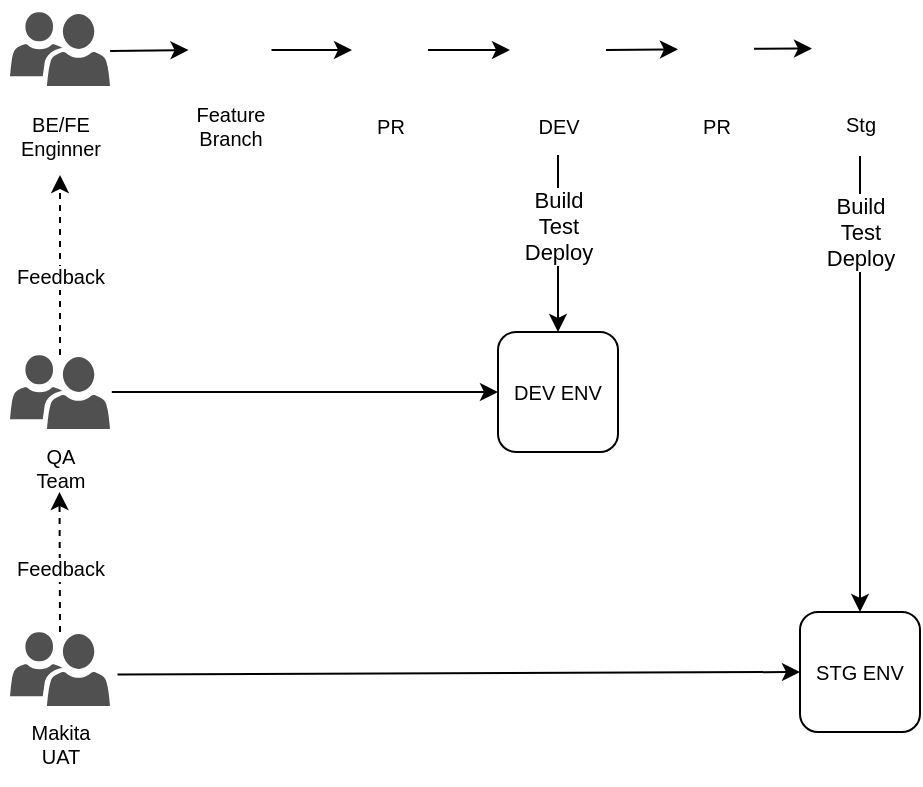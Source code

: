 <mxfile version="27.2.0">
  <diagram name="ページ1" id="Z2ty-pVkt-m8mSbLIuMP">
    <mxGraphModel dx="578" dy="288" grid="1" gridSize="10" guides="1" tooltips="1" connect="1" arrows="1" fold="1" page="1" pageScale="1" pageWidth="1654" pageHeight="1169" math="0" shadow="0">
      <root>
        <mxCell id="0" />
        <mxCell id="1" parent="0" />
        <mxCell id="begWAy1SFnhg3p4s2BHO-8" style="edgeStyle=none;shape=connector;rounded=0;orthogonalLoop=1;jettySize=auto;html=1;exitX=1.001;exitY=0.526;exitDx=0;exitDy=0;exitPerimeter=0;entryX=0;entryY=0.5;entryDx=0;entryDy=0;strokeColor=default;align=center;verticalAlign=middle;fontFamily=Helvetica;fontSize=11;fontColor=default;labelBackgroundColor=default;endArrow=classic;" parent="1" source="begWAy1SFnhg3p4s2BHO-1" target="begWAy1SFnhg3p4s2BHO-3" edge="1">
          <mxGeometry relative="1" as="geometry" />
        </mxCell>
        <mxCell id="begWAy1SFnhg3p4s2BHO-1" value="" style="sketch=0;pointerEvents=1;shadow=0;dashed=0;html=1;strokeColor=none;labelPosition=center;verticalLabelPosition=bottom;verticalAlign=top;align=center;fillColor=#505050;shape=mxgraph.mscae.intune.user_group" parent="1" vertex="1">
          <mxGeometry x="80" y="80" width="50" height="37" as="geometry" />
        </mxCell>
        <mxCell id="begWAy1SFnhg3p4s2BHO-2" value="BE/FE&lt;div&gt;Enginner&lt;/div&gt;" style="text;html=1;align=center;verticalAlign=middle;resizable=0;points=[];autosize=1;strokeColor=none;fillColor=none;fontSize=10;" parent="1" vertex="1">
          <mxGeometry x="75" y="121.5" width="60" height="40" as="geometry" />
        </mxCell>
        <mxCell id="begWAy1SFnhg3p4s2BHO-7" style="rounded=0;orthogonalLoop=1;jettySize=auto;html=1;exitX=1;exitY=0.5;exitDx=0;exitDy=0;entryX=0;entryY=0.5;entryDx=0;entryDy=0;" parent="1" source="begWAy1SFnhg3p4s2BHO-3" target="begWAy1SFnhg3p4s2BHO-5" edge="1">
          <mxGeometry relative="1" as="geometry" />
        </mxCell>
        <mxCell id="begWAy1SFnhg3p4s2BHO-3" value="" style="shape=image;html=1;verticalAlign=top;verticalLabelPosition=bottom;labelBackgroundColor=#ffffff;imageAspect=0;aspect=fixed;image=https://cdn0.iconfinder.com/data/icons/phosphor-regular-vol-3/256/git-branch-128.png" parent="1" vertex="1">
          <mxGeometry x="169.25" y="78.25" width="41.5" height="41.5" as="geometry" />
        </mxCell>
        <mxCell id="begWAy1SFnhg3p4s2BHO-4" value="Feature&lt;div&gt;Branch&lt;/div&gt;" style="text;html=1;align=center;verticalAlign=middle;resizable=0;points=[];autosize=1;strokeColor=none;fillColor=none;fontSize=10;" parent="1" vertex="1">
          <mxGeometry x="160" y="117" width="60" height="40" as="geometry" />
        </mxCell>
        <mxCell id="begWAy1SFnhg3p4s2BHO-10" style="edgeStyle=none;shape=connector;rounded=0;orthogonalLoop=1;jettySize=auto;html=1;entryX=0;entryY=0.5;entryDx=0;entryDy=0;strokeColor=default;align=center;verticalAlign=middle;fontFamily=Helvetica;fontSize=11;fontColor=default;labelBackgroundColor=default;endArrow=classic;" parent="1" source="begWAy1SFnhg3p4s2BHO-5" target="begWAy1SFnhg3p4s2BHO-9" edge="1">
          <mxGeometry relative="1" as="geometry" />
        </mxCell>
        <mxCell id="begWAy1SFnhg3p4s2BHO-5" value="" style="shape=image;html=1;verticalAlign=top;verticalLabelPosition=bottom;labelBackgroundColor=#ffffff;imageAspect=0;aspect=fixed;image=https://cdn0.iconfinder.com/data/icons/octicons/1024/git-pull-request-128.png" parent="1" vertex="1">
          <mxGeometry x="251" y="80" width="38" height="38" as="geometry" />
        </mxCell>
        <mxCell id="begWAy1SFnhg3p4s2BHO-6" value="PR" style="text;html=1;align=center;verticalAlign=middle;resizable=0;points=[];autosize=1;strokeColor=none;fillColor=none;fontSize=10;" parent="1" vertex="1">
          <mxGeometry x="250" y="122" width="40" height="30" as="geometry" />
        </mxCell>
        <mxCell id="begWAy1SFnhg3p4s2BHO-21" style="edgeStyle=none;shape=connector;rounded=0;orthogonalLoop=1;jettySize=auto;html=1;exitX=1;exitY=0.5;exitDx=0;exitDy=0;strokeColor=default;align=center;verticalAlign=middle;fontFamily=Helvetica;fontSize=11;fontColor=default;labelBackgroundColor=default;endArrow=classic;" parent="1" source="begWAy1SFnhg3p4s2BHO-9" target="begWAy1SFnhg3p4s2BHO-19" edge="1">
          <mxGeometry relative="1" as="geometry" />
        </mxCell>
        <mxCell id="begWAy1SFnhg3p4s2BHO-9" value="" style="shape=image;html=1;verticalAlign=top;verticalLabelPosition=bottom;labelBackgroundColor=#ffffff;imageAspect=0;aspect=fixed;image=https://cdn4.iconfinder.com/data/icons/ionicons/512/icon-social-github-128.png;fontFamily=Helvetica;fontSize=11;fontColor=default;" parent="1" vertex="1">
          <mxGeometry x="330" y="75" width="48" height="48" as="geometry" />
        </mxCell>
        <mxCell id="begWAy1SFnhg3p4s2BHO-13" style="edgeStyle=none;shape=connector;rounded=0;orthogonalLoop=1;jettySize=auto;html=1;strokeColor=default;align=center;verticalAlign=middle;fontFamily=Helvetica;fontSize=10;fontColor=default;labelBackgroundColor=default;endArrow=classic;" parent="1" source="begWAy1SFnhg3p4s2BHO-11" target="begWAy1SFnhg3p4s2BHO-12" edge="1">
          <mxGeometry relative="1" as="geometry" />
        </mxCell>
        <mxCell id="begWAy1SFnhg3p4s2BHO-28" value="Build&lt;div&gt;Test&lt;/div&gt;&lt;div&gt;Deploy&lt;/div&gt;" style="edgeLabel;html=1;align=center;verticalAlign=middle;resizable=0;points=[];fontFamily=Helvetica;fontSize=11;fontColor=default;labelBackgroundColor=default;" parent="begWAy1SFnhg3p4s2BHO-13" vertex="1" connectable="0">
          <mxGeometry x="-0.208" relative="1" as="geometry">
            <mxPoint as="offset" />
          </mxGeometry>
        </mxCell>
        <mxCell id="begWAy1SFnhg3p4s2BHO-11" value="DEV" style="text;html=1;align=center;verticalAlign=middle;resizable=0;points=[];autosize=1;strokeColor=none;fillColor=none;fontSize=10;" parent="1" vertex="1">
          <mxGeometry x="334" y="121.5" width="40" height="30" as="geometry" />
        </mxCell>
        <mxCell id="begWAy1SFnhg3p4s2BHO-12" value="DEV ENV" style="rounded=1;whiteSpace=wrap;html=1;fontFamily=Helvetica;fontSize=10;fontColor=default;labelBackgroundColor=default;" parent="1" vertex="1">
          <mxGeometry x="324" y="240" width="60" height="60" as="geometry" />
        </mxCell>
        <mxCell id="begWAy1SFnhg3p4s2BHO-17" style="edgeStyle=none;shape=connector;rounded=0;orthogonalLoop=1;jettySize=auto;html=1;strokeColor=default;align=center;verticalAlign=middle;fontFamily=Helvetica;fontSize=10;fontColor=default;labelBackgroundColor=default;endArrow=classic;dashed=1;" parent="1" source="begWAy1SFnhg3p4s2BHO-14" target="begWAy1SFnhg3p4s2BHO-2" edge="1">
          <mxGeometry relative="1" as="geometry" />
        </mxCell>
        <mxCell id="begWAy1SFnhg3p4s2BHO-18" value="Feedback" style="edgeLabel;html=1;align=center;verticalAlign=middle;resizable=0;points=[];fontFamily=Helvetica;fontSize=10;fontColor=default;labelBackgroundColor=default;" parent="begWAy1SFnhg3p4s2BHO-17" vertex="1" connectable="0">
          <mxGeometry x="-0.293" y="-1" relative="1" as="geometry">
            <mxPoint x="-1" y="-8" as="offset" />
          </mxGeometry>
        </mxCell>
        <mxCell id="begWAy1SFnhg3p4s2BHO-14" value="" style="sketch=0;pointerEvents=1;shadow=0;dashed=0;html=1;strokeColor=none;labelPosition=center;verticalLabelPosition=bottom;verticalAlign=top;align=center;fillColor=#505050;shape=mxgraph.mscae.intune.user_group;fontSize=10;" parent="1" vertex="1">
          <mxGeometry x="80" y="251.5" width="50" height="37" as="geometry" />
        </mxCell>
        <mxCell id="begWAy1SFnhg3p4s2BHO-15" value="QA&lt;div&gt;Team&lt;/div&gt;" style="text;html=1;align=center;verticalAlign=middle;resizable=0;points=[];autosize=1;strokeColor=none;fillColor=none;fontSize=10;" parent="1" vertex="1">
          <mxGeometry x="80" y="287.5" width="50" height="40" as="geometry" />
        </mxCell>
        <mxCell id="begWAy1SFnhg3p4s2BHO-16" style="edgeStyle=none;shape=connector;rounded=0;orthogonalLoop=1;jettySize=auto;html=1;exitX=1.018;exitY=0.499;exitDx=0;exitDy=0;exitPerimeter=0;entryX=0;entryY=0.5;entryDx=0;entryDy=0;strokeColor=default;align=center;verticalAlign=middle;fontFamily=Helvetica;fontSize=10;fontColor=default;labelBackgroundColor=default;endArrow=classic;" parent="1" source="begWAy1SFnhg3p4s2BHO-14" target="begWAy1SFnhg3p4s2BHO-12" edge="1">
          <mxGeometry relative="1" as="geometry">
            <mxPoint x="160" y="180" as="sourcePoint" />
            <mxPoint x="199" y="180" as="targetPoint" />
          </mxGeometry>
        </mxCell>
        <mxCell id="begWAy1SFnhg3p4s2BHO-24" style="edgeStyle=none;shape=connector;rounded=0;orthogonalLoop=1;jettySize=auto;html=1;entryX=0;entryY=0.5;entryDx=0;entryDy=0;strokeColor=default;align=center;verticalAlign=middle;fontFamily=Helvetica;fontSize=11;fontColor=default;labelBackgroundColor=default;endArrow=classic;" parent="1" source="begWAy1SFnhg3p4s2BHO-19" target="begWAy1SFnhg3p4s2BHO-22" edge="1">
          <mxGeometry relative="1" as="geometry" />
        </mxCell>
        <mxCell id="begWAy1SFnhg3p4s2BHO-19" value="" style="shape=image;html=1;verticalAlign=top;verticalLabelPosition=bottom;labelBackgroundColor=#ffffff;imageAspect=0;aspect=fixed;image=https://cdn0.iconfinder.com/data/icons/octicons/1024/git-pull-request-128.png" parent="1" vertex="1">
          <mxGeometry x="414" y="79.5" width="38" height="38" as="geometry" />
        </mxCell>
        <mxCell id="begWAy1SFnhg3p4s2BHO-20" value="PR" style="text;html=1;align=center;verticalAlign=middle;resizable=0;points=[];autosize=1;strokeColor=none;fillColor=none;fontSize=10;" parent="1" vertex="1">
          <mxGeometry x="413" y="121.5" width="40" height="30" as="geometry" />
        </mxCell>
        <mxCell id="begWAy1SFnhg3p4s2BHO-22" value="" style="shape=image;html=1;verticalAlign=top;verticalLabelPosition=bottom;labelBackgroundColor=#ffffff;imageAspect=0;aspect=fixed;image=https://cdn4.iconfinder.com/data/icons/ionicons/512/icon-social-github-128.png;fontFamily=Helvetica;fontSize=11;fontColor=default;" parent="1" vertex="1">
          <mxGeometry x="481" y="74.25" width="48" height="48" as="geometry" />
        </mxCell>
        <mxCell id="begWAy1SFnhg3p4s2BHO-23" value="Stg" style="text;html=1;align=center;verticalAlign=middle;resizable=0;points=[];autosize=1;strokeColor=none;fillColor=none;fontSize=10;" parent="1" vertex="1">
          <mxGeometry x="485" y="120.75" width="40" height="30" as="geometry" />
        </mxCell>
        <mxCell id="begWAy1SFnhg3p4s2BHO-25" style="edgeStyle=none;shape=connector;rounded=0;orthogonalLoop=1;jettySize=auto;html=1;strokeColor=default;align=center;verticalAlign=middle;fontFamily=Helvetica;fontSize=10;fontColor=default;labelBackgroundColor=default;endArrow=classic;" parent="1" target="begWAy1SFnhg3p4s2BHO-26" edge="1">
          <mxGeometry relative="1" as="geometry">
            <mxPoint x="505" y="152" as="sourcePoint" />
          </mxGeometry>
        </mxCell>
        <mxCell id="begWAy1SFnhg3p4s2BHO-26" value="STG ENV" style="rounded=1;whiteSpace=wrap;html=1;fontFamily=Helvetica;fontSize=10;fontColor=default;labelBackgroundColor=default;" parent="1" vertex="1">
          <mxGeometry x="475" y="380" width="60" height="60" as="geometry" />
        </mxCell>
        <mxCell id="begWAy1SFnhg3p4s2BHO-29" value="Build&lt;div&gt;Test&lt;/div&gt;&lt;div&gt;Deploy&lt;/div&gt;" style="edgeLabel;html=1;align=center;verticalAlign=middle;resizable=0;points=[];fontFamily=Helvetica;fontSize=11;fontColor=default;labelBackgroundColor=default;" parent="1" vertex="1" connectable="0">
          <mxGeometry x="505" y="190" as="geometry" />
        </mxCell>
        <mxCell id="begWAy1SFnhg3p4s2BHO-30" value="" style="sketch=0;pointerEvents=1;shadow=0;dashed=0;html=1;strokeColor=none;labelPosition=center;verticalLabelPosition=bottom;verticalAlign=top;align=center;fillColor=#505050;shape=mxgraph.mscae.intune.user_group;fontSize=10;" parent="1" vertex="1">
          <mxGeometry x="80" y="390" width="50" height="37" as="geometry" />
        </mxCell>
        <mxCell id="begWAy1SFnhg3p4s2BHO-31" value="Makita&lt;div&gt;UAT&lt;/div&gt;" style="text;html=1;align=center;verticalAlign=middle;resizable=0;points=[];autosize=1;strokeColor=none;fillColor=none;fontSize=10;" parent="1" vertex="1">
          <mxGeometry x="80" y="426" width="50" height="40" as="geometry" />
        </mxCell>
        <mxCell id="begWAy1SFnhg3p4s2BHO-32" style="edgeStyle=none;shape=connector;rounded=0;orthogonalLoop=1;jettySize=auto;html=1;exitX=1.075;exitY=0.573;exitDx=0;exitDy=0;exitPerimeter=0;entryX=0;entryY=0.5;entryDx=0;entryDy=0;strokeColor=default;align=center;verticalAlign=middle;fontFamily=Helvetica;fontSize=10;fontColor=default;labelBackgroundColor=default;endArrow=classic;" parent="1" source="begWAy1SFnhg3p4s2BHO-30" target="begWAy1SFnhg3p4s2BHO-26" edge="1">
          <mxGeometry relative="1" as="geometry">
            <mxPoint x="230" y="408.16" as="sourcePoint" />
            <mxPoint x="423" y="408.16" as="targetPoint" />
          </mxGeometry>
        </mxCell>
        <mxCell id="p0lnJMwvflav0Itmh_Jj-3" style="edgeStyle=none;shape=connector;rounded=0;orthogonalLoop=1;jettySize=auto;html=1;strokeColor=default;align=center;verticalAlign=middle;fontFamily=Helvetica;fontSize=10;fontColor=default;labelBackgroundColor=default;endArrow=classic;dashed=1;exitX=0.5;exitY=0;exitDx=0;exitDy=0;exitPerimeter=0;" edge="1" parent="1" source="begWAy1SFnhg3p4s2BHO-30">
          <mxGeometry relative="1" as="geometry">
            <mxPoint x="104.76" y="410" as="sourcePoint" />
            <mxPoint x="104.76" y="320" as="targetPoint" />
          </mxGeometry>
        </mxCell>
        <mxCell id="p0lnJMwvflav0Itmh_Jj-4" value="Feedback" style="edgeLabel;html=1;align=center;verticalAlign=middle;resizable=0;points=[];fontFamily=Helvetica;fontSize=10;fontColor=default;labelBackgroundColor=default;" vertex="1" connectable="0" parent="p0lnJMwvflav0Itmh_Jj-3">
          <mxGeometry x="-0.293" y="-1" relative="1" as="geometry">
            <mxPoint x="-1" y="-8" as="offset" />
          </mxGeometry>
        </mxCell>
      </root>
    </mxGraphModel>
  </diagram>
</mxfile>
